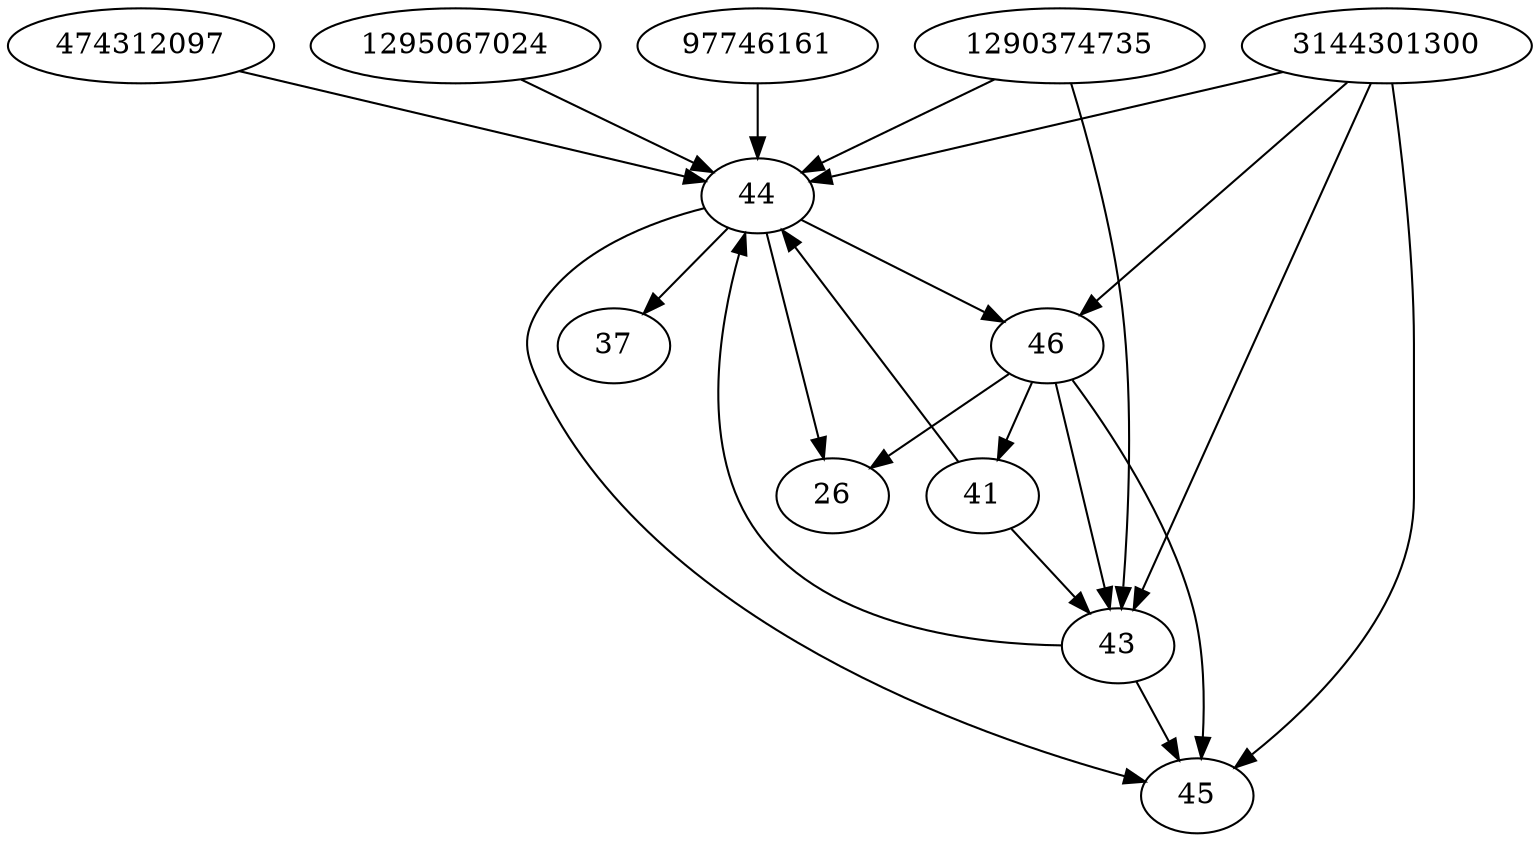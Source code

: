 strict digraph  {
474312097;
37;
41;
43;
44;
45;
46;
1290374735;
1295067024;
97746161;
3144301300;
26;
474312097 -> 44;
41 -> 44;
41 -> 43;
43 -> 45;
43 -> 44;
44 -> 45;
44 -> 46;
44 -> 26;
44 -> 37;
46 -> 45;
46 -> 41;
46 -> 26;
46 -> 43;
1290374735 -> 43;
1290374735 -> 44;
1295067024 -> 44;
97746161 -> 44;
3144301300 -> 43;
3144301300 -> 44;
3144301300 -> 45;
3144301300 -> 46;
}
